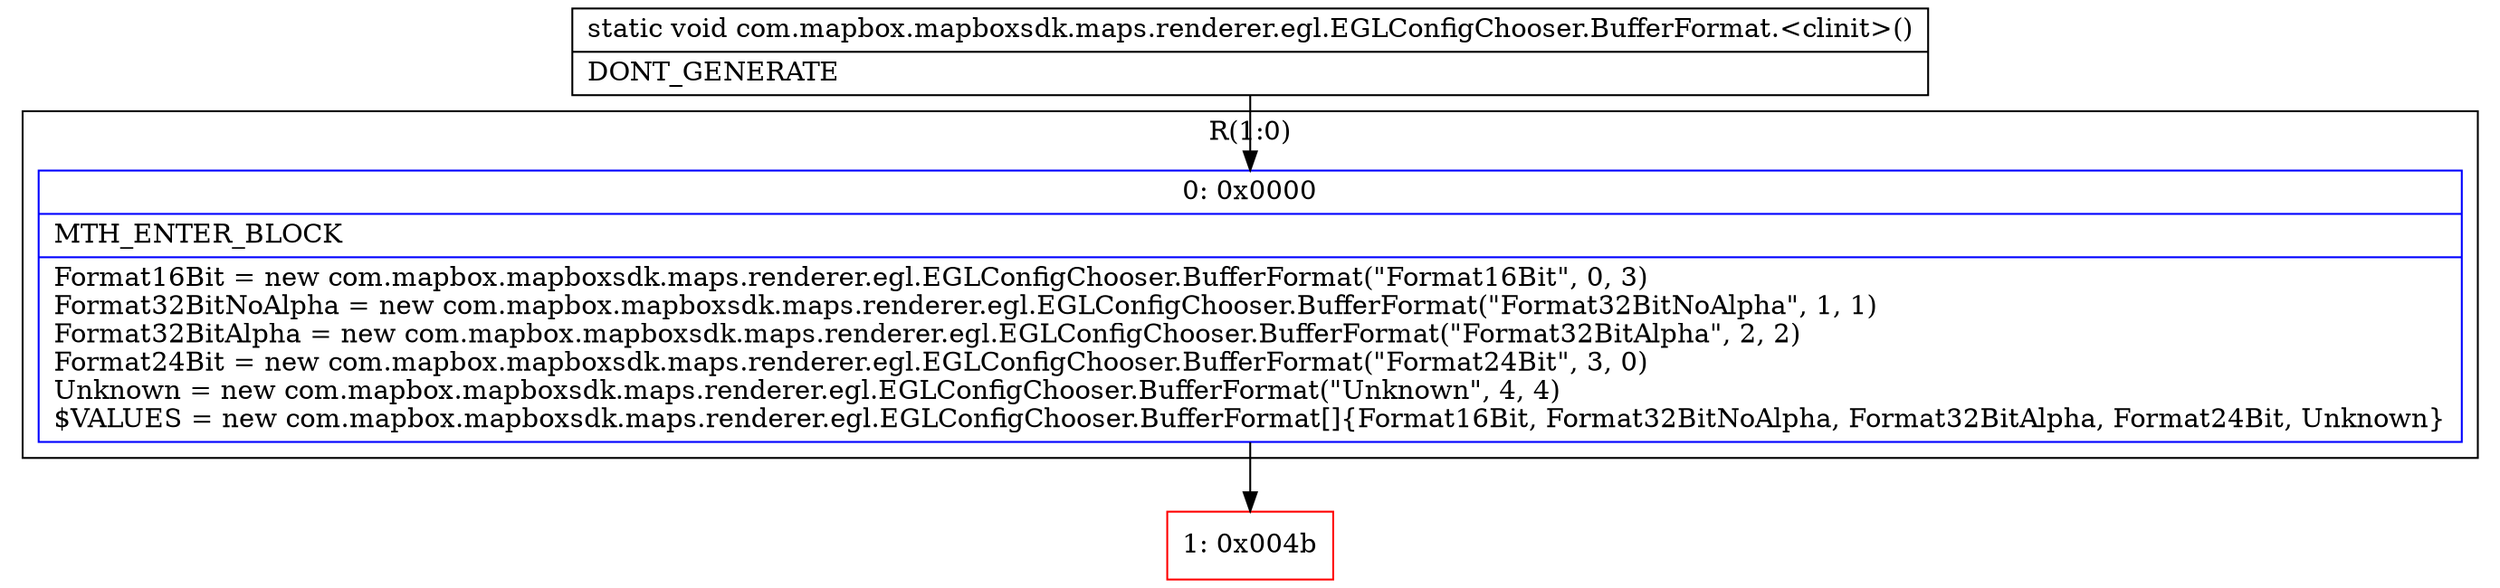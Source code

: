 digraph "CFG forcom.mapbox.mapboxsdk.maps.renderer.egl.EGLConfigChooser.BufferFormat.\<clinit\>()V" {
subgraph cluster_Region_1185846670 {
label = "R(1:0)";
node [shape=record,color=blue];
Node_0 [shape=record,label="{0\:\ 0x0000|MTH_ENTER_BLOCK\l|Format16Bit = new com.mapbox.mapboxsdk.maps.renderer.egl.EGLConfigChooser.BufferFormat(\"Format16Bit\", 0, 3)\lFormat32BitNoAlpha = new com.mapbox.mapboxsdk.maps.renderer.egl.EGLConfigChooser.BufferFormat(\"Format32BitNoAlpha\", 1, 1)\lFormat32BitAlpha = new com.mapbox.mapboxsdk.maps.renderer.egl.EGLConfigChooser.BufferFormat(\"Format32BitAlpha\", 2, 2)\lFormat24Bit = new com.mapbox.mapboxsdk.maps.renderer.egl.EGLConfigChooser.BufferFormat(\"Format24Bit\", 3, 0)\lUnknown = new com.mapbox.mapboxsdk.maps.renderer.egl.EGLConfigChooser.BufferFormat(\"Unknown\", 4, 4)\l$VALUES = new com.mapbox.mapboxsdk.maps.renderer.egl.EGLConfigChooser.BufferFormat[]\{Format16Bit, Format32BitNoAlpha, Format32BitAlpha, Format24Bit, Unknown\}\l}"];
}
Node_1 [shape=record,color=red,label="{1\:\ 0x004b}"];
MethodNode[shape=record,label="{static void com.mapbox.mapboxsdk.maps.renderer.egl.EGLConfigChooser.BufferFormat.\<clinit\>()  | DONT_GENERATE\l}"];
MethodNode -> Node_0;
Node_0 -> Node_1;
}

